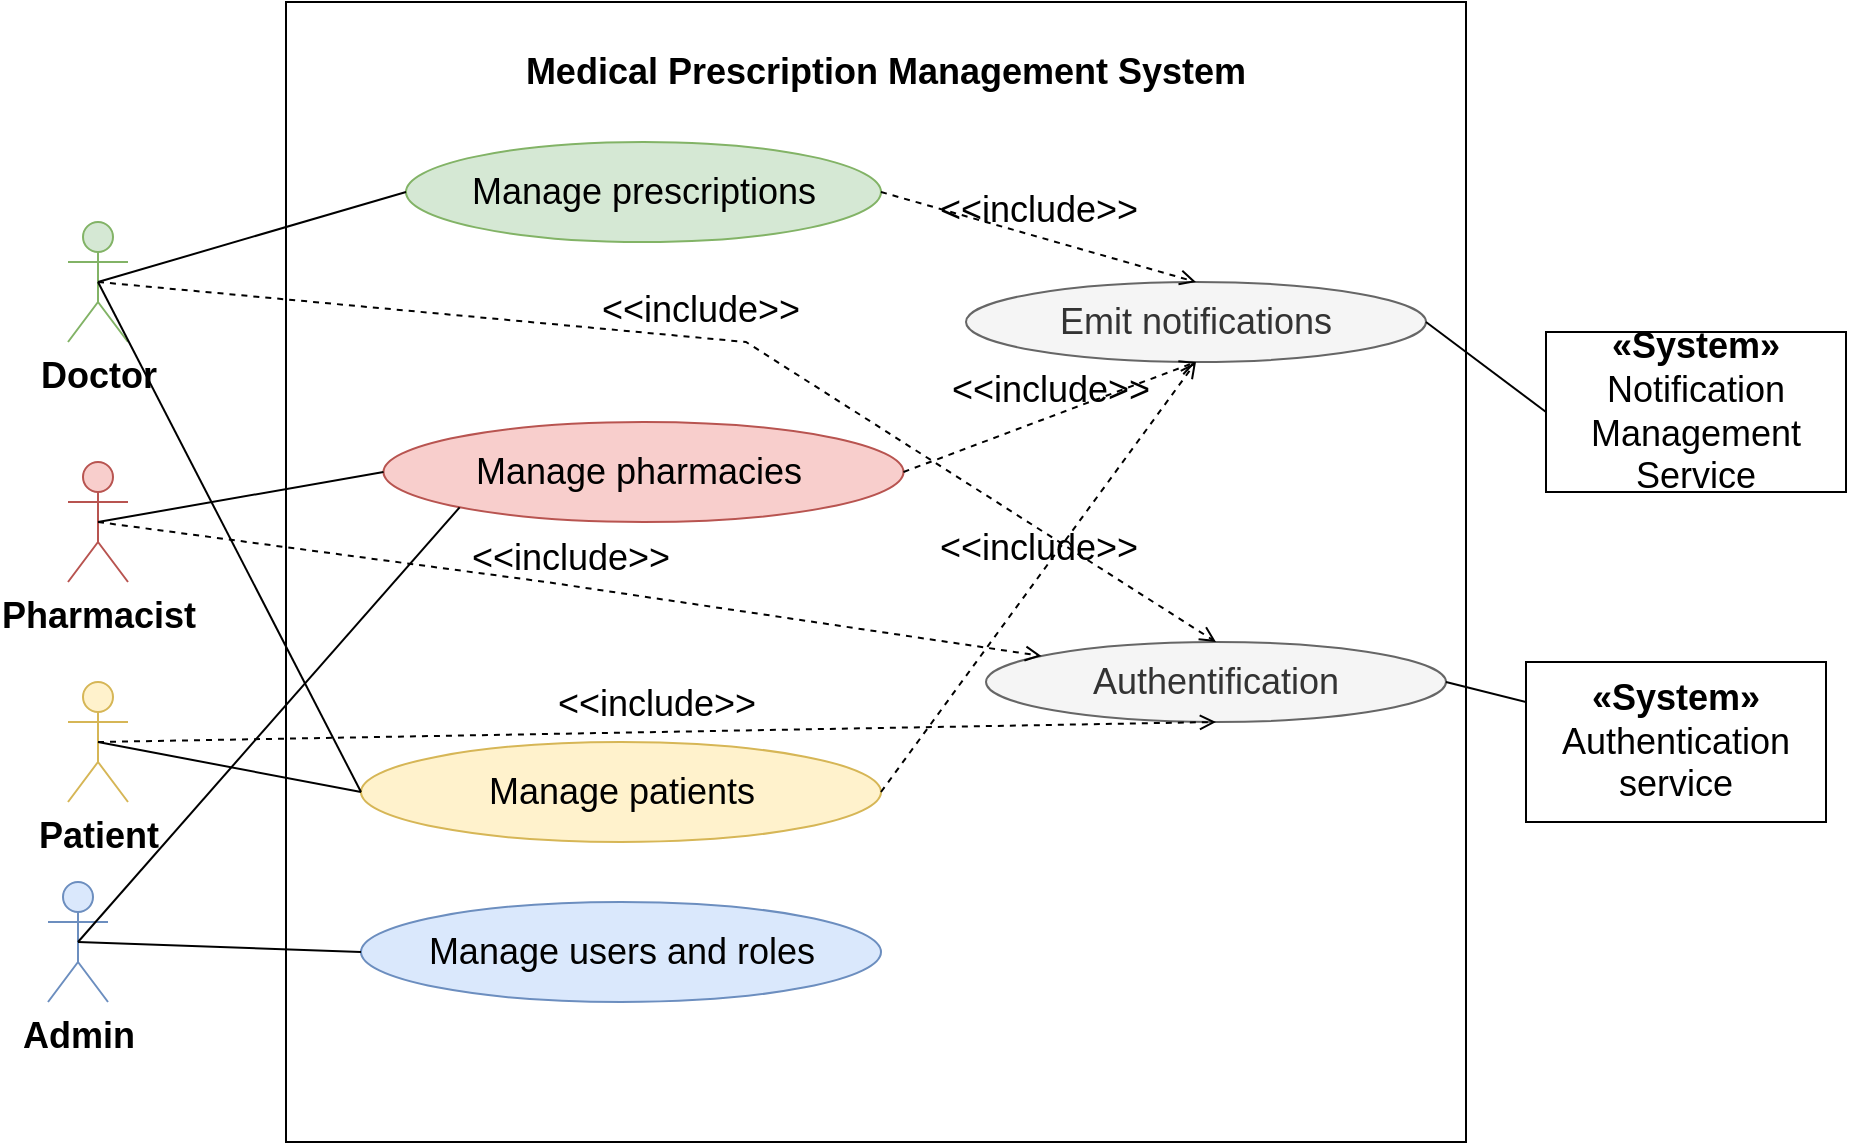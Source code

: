 <mxfile version="28.1.0">
  <diagram name="Page-1" id="u_Z78-zBwKize9A98fTc">
    <mxGraphModel dx="1680" dy="703" grid="1" gridSize="10" guides="1" tooltips="1" connect="1" arrows="1" fold="1" page="1" pageScale="1" pageWidth="4681" pageHeight="3300" math="0" shadow="0">
      <root>
        <mxCell id="0" />
        <mxCell id="1" parent="0" />
        <mxCell id="8F5OMPCy04fyyseZWVCi-2" value="" style="html=1;whiteSpace=wrap;fontSize=18;" parent="1" vertex="1">
          <mxGeometry x="410" y="10" width="590" height="570" as="geometry" />
        </mxCell>
        <mxCell id="8F5OMPCy04fyyseZWVCi-3" value="&lt;span style=&quot;text-align: left;&quot;&gt;&lt;font&gt;&lt;span&gt;Medical Prescription Management System&lt;/span&gt;&lt;/font&gt;&lt;/span&gt;" style="text;html=1;align=center;verticalAlign=middle;whiteSpace=wrap;rounded=0;fontSize=18;fontStyle=1" parent="1" vertex="1">
          <mxGeometry x="490" y="30" width="440" height="30" as="geometry" />
        </mxCell>
        <mxCell id="8F5OMPCy04fyyseZWVCi-4" value="&lt;span style=&quot;text-align: left; text-wrap-mode: wrap;&quot;&gt;Doctor&lt;/span&gt;" style="shape=umlActor;verticalLabelPosition=bottom;verticalAlign=top;html=1;outlineConnect=0;fillColor=#d5e8d4;strokeColor=#82b366;fontSize=18;fontStyle=1" parent="1" vertex="1">
          <mxGeometry x="301" y="120" width="30" height="60" as="geometry" />
        </mxCell>
        <mxCell id="8F5OMPCy04fyyseZWVCi-5" value="&lt;span style=&quot;text-align: left; text-wrap-mode: wrap;&quot;&gt;&lt;b&gt;Pharmacist&lt;/b&gt;&lt;/span&gt;" style="shape=umlActor;verticalLabelPosition=bottom;verticalAlign=top;html=1;outlineConnect=0;fillColor=#f8cecc;strokeColor=#b85450;fontSize=18;" parent="1" vertex="1">
          <mxGeometry x="301" y="240" width="30" height="60" as="geometry" />
        </mxCell>
        <mxCell id="8F5OMPCy04fyyseZWVCi-6" value="&lt;b&gt;Patient&lt;/b&gt;" style="shape=umlActor;verticalLabelPosition=bottom;verticalAlign=top;html=1;outlineConnect=0;fillColor=#fff2cc;strokeColor=#d6b656;fontSize=18;" parent="1" vertex="1">
          <mxGeometry x="301" y="350" width="30" height="60" as="geometry" />
        </mxCell>
        <mxCell id="8F5OMPCy04fyyseZWVCi-10" value="&lt;b&gt;«System»&lt;br&gt;&lt;/b&gt;&lt;span style=&quot;text-align: left;&quot;&gt;Notification Management Service&lt;/span&gt;" style="html=1;whiteSpace=wrap;fontSize=18;" parent="1" vertex="1">
          <mxGeometry x="1040" y="175" width="150" height="80" as="geometry" />
        </mxCell>
        <mxCell id="8F5OMPCy04fyyseZWVCi-11" value="&lt;span style=&quot;text-align: left;&quot;&gt;Manage prescriptions&lt;/span&gt;" style="ellipse;whiteSpace=wrap;html=1;align=center;fillColor=#d5e8d4;strokeColor=#82b366;fontSize=18;" parent="1" vertex="1">
          <mxGeometry x="470" y="80" width="237.5" height="50" as="geometry" />
        </mxCell>
        <mxCell id="8F5OMPCy04fyyseZWVCi-12" value="&lt;span style=&quot;text-align: left;&quot;&gt;Manage pharmacies&amp;nbsp;&lt;/span&gt;" style="ellipse;whiteSpace=wrap;html=1;align=center;fillColor=#f8cecc;strokeColor=#b85450;fontSize=18;" parent="1" vertex="1">
          <mxGeometry x="458.75" y="220" width="260" height="50" as="geometry" />
        </mxCell>
        <mxCell id="8F5OMPCy04fyyseZWVCi-13" value="&lt;span style=&quot;text-align: left;&quot;&gt;Manage users and roles&lt;/span&gt;" style="ellipse;whiteSpace=wrap;html=1;align=center;fillColor=#dae8fc;strokeColor=#6c8ebf;fontSize=18;" parent="1" vertex="1">
          <mxGeometry x="447.5" y="460" width="260" height="50" as="geometry" />
        </mxCell>
        <mxCell id="8F5OMPCy04fyyseZWVCi-15" value="&lt;span style=&quot;text-align: left;&quot;&gt;Manage patients&lt;/span&gt;" style="ellipse;whiteSpace=wrap;html=1;align=center;fillColor=#fff2cc;strokeColor=#d6b656;fontSize=18;" parent="1" vertex="1">
          <mxGeometry x="447.5" y="380" width="260" height="50" as="geometry" />
        </mxCell>
        <mxCell id="8F5OMPCy04fyyseZWVCi-16" value="&lt;span&gt;Authentification&lt;/span&gt;" style="ellipse;whiteSpace=wrap;html=1;align=center;fillColor=#f5f5f5;fontColor=#333333;strokeColor=#666666;fontSize=18;" parent="1" vertex="1">
          <mxGeometry x="760" y="330" width="230" height="40" as="geometry" />
        </mxCell>
        <mxCell id="8F5OMPCy04fyyseZWVCi-22" value="&lt;b&gt;Admin&lt;/b&gt;" style="shape=umlActor;verticalLabelPosition=bottom;verticalAlign=top;html=1;outlineConnect=0;fillColor=#dae8fc;strokeColor=#6c8ebf;fontSize=18;" parent="1" vertex="1">
          <mxGeometry x="291" y="450" width="30" height="60" as="geometry" />
        </mxCell>
        <mxCell id="8F5OMPCy04fyyseZWVCi-48" value="" style="endArrow=none;html=1;rounded=0;exitX=0.5;exitY=0.5;exitDx=0;exitDy=0;exitPerimeter=0;fontSize=18;entryX=0;entryY=0.5;entryDx=0;entryDy=0;" parent="1" source="8F5OMPCy04fyyseZWVCi-4" target="8F5OMPCy04fyyseZWVCi-11" edge="1">
          <mxGeometry width="50" height="50" relative="1" as="geometry">
            <mxPoint x="570" y="420" as="sourcePoint" />
            <mxPoint x="620" y="370" as="targetPoint" />
          </mxGeometry>
        </mxCell>
        <mxCell id="8F5OMPCy04fyyseZWVCi-51" value="" style="endArrow=none;html=1;rounded=0;fontSize=18;entryX=0;entryY=0.5;entryDx=0;entryDy=0;exitX=0.5;exitY=0.5;exitDx=0;exitDy=0;exitPerimeter=0;" parent="1" source="8F5OMPCy04fyyseZWVCi-5" target="8F5OMPCy04fyyseZWVCi-12" edge="1">
          <mxGeometry width="50" height="50" relative="1" as="geometry">
            <mxPoint x="270" y="320" as="sourcePoint" />
            <mxPoint x="320" y="270" as="targetPoint" />
          </mxGeometry>
        </mxCell>
        <mxCell id="8F5OMPCy04fyyseZWVCi-52" value="" style="endArrow=none;html=1;rounded=0;entryX=0;entryY=0.5;entryDx=0;entryDy=0;fontSize=18;exitX=0.5;exitY=0.5;exitDx=0;exitDy=0;exitPerimeter=0;" parent="1" source="8F5OMPCy04fyyseZWVCi-22" target="8F5OMPCy04fyyseZWVCi-13" edge="1">
          <mxGeometry width="50" height="50" relative="1" as="geometry">
            <mxPoint x="570" y="420" as="sourcePoint" />
            <mxPoint x="620" y="370" as="targetPoint" />
          </mxGeometry>
        </mxCell>
        <mxCell id="8F5OMPCy04fyyseZWVCi-54" value="" style="endArrow=none;html=1;rounded=0;exitX=0.5;exitY=0.5;exitDx=0;exitDy=0;exitPerimeter=0;entryX=0;entryY=0.5;entryDx=0;entryDy=0;fontSize=18;" parent="1" source="8F5OMPCy04fyyseZWVCi-6" target="8F5OMPCy04fyyseZWVCi-15" edge="1">
          <mxGeometry width="50" height="50" relative="1" as="geometry">
            <mxPoint x="290" y="520" as="sourcePoint" />
            <mxPoint x="340" y="470" as="targetPoint" />
          </mxGeometry>
        </mxCell>
        <mxCell id="8F5OMPCy04fyyseZWVCi-55" value="" style="endArrow=none;html=1;rounded=0;entryX=0;entryY=0.5;entryDx=0;entryDy=0;exitX=0.5;exitY=0.5;exitDx=0;exitDy=0;exitPerimeter=0;fontSize=18;" parent="1" source="8F5OMPCy04fyyseZWVCi-4" target="8F5OMPCy04fyyseZWVCi-15" edge="1">
          <mxGeometry width="50" height="50" relative="1" as="geometry">
            <mxPoint x="570" y="420" as="sourcePoint" />
            <mxPoint x="620" y="370" as="targetPoint" />
          </mxGeometry>
        </mxCell>
        <mxCell id="8F5OMPCy04fyyseZWVCi-56" value="&amp;lt;&amp;lt;include&amp;gt;&amp;gt;" style="edgeStyle=none;html=1;endArrow=open;verticalAlign=bottom;dashed=1;labelBackgroundColor=none;rounded=0;exitX=0.5;exitY=0.5;exitDx=0;exitDy=0;entryX=0.5;entryY=0;entryDx=0;entryDy=0;fontSize=18;exitPerimeter=0;" parent="1" source="8F5OMPCy04fyyseZWVCi-4" target="8F5OMPCy04fyyseZWVCi-16" edge="1">
          <mxGeometry width="160" relative="1" as="geometry">
            <mxPoint x="510" y="330" as="sourcePoint" />
            <mxPoint x="670" y="330" as="targetPoint" />
            <Array as="points">
              <mxPoint x="640" y="180" />
            </Array>
          </mxGeometry>
        </mxCell>
        <mxCell id="8F5OMPCy04fyyseZWVCi-57" value="&amp;lt;&amp;lt;include&amp;gt;&amp;gt;" style="edgeStyle=none;html=1;endArrow=open;verticalAlign=bottom;dashed=1;labelBackgroundColor=none;rounded=0;exitX=0.5;exitY=0.5;exitDx=0;exitDy=0;fontSize=18;exitPerimeter=0;" parent="1" source="8F5OMPCy04fyyseZWVCi-5" target="8F5OMPCy04fyyseZWVCi-16" edge="1">
          <mxGeometry width="160" relative="1" as="geometry">
            <mxPoint x="510" y="380" as="sourcePoint" />
            <mxPoint x="670" y="380" as="targetPoint" />
            <Array as="points">
              <mxPoint x="540" y="300" />
            </Array>
          </mxGeometry>
        </mxCell>
        <mxCell id="8F5OMPCy04fyyseZWVCi-60" value="&amp;lt;&amp;lt;include&amp;gt;&amp;gt;" style="edgeStyle=none;html=1;endArrow=open;verticalAlign=bottom;dashed=1;labelBackgroundColor=none;rounded=0;exitX=0.5;exitY=0.5;exitDx=0;exitDy=0;entryX=0.5;entryY=1;entryDx=0;entryDy=0;fontSize=18;exitPerimeter=0;" parent="1" source="8F5OMPCy04fyyseZWVCi-6" target="8F5OMPCy04fyyseZWVCi-16" edge="1">
          <mxGeometry width="160" relative="1" as="geometry">
            <mxPoint x="510" y="380" as="sourcePoint" />
            <mxPoint x="670" y="380" as="targetPoint" />
          </mxGeometry>
        </mxCell>
        <mxCell id="dcAXjQyT_biFJBgPD5Zw-1" value="&lt;span&gt;Emit notifications&lt;/span&gt;" style="ellipse;whiteSpace=wrap;html=1;align=center;fillColor=#f5f5f5;fontColor=#333333;strokeColor=#666666;fontSize=18;" vertex="1" parent="1">
          <mxGeometry x="750" y="150" width="230" height="40" as="geometry" />
        </mxCell>
        <mxCell id="dcAXjQyT_biFJBgPD5Zw-2" value="" style="endArrow=none;html=1;rounded=0;fontSize=18;entryX=0;entryY=0.5;entryDx=0;entryDy=0;exitX=1;exitY=0.5;exitDx=0;exitDy=0;" edge="1" parent="1" source="dcAXjQyT_biFJBgPD5Zw-1" target="8F5OMPCy04fyyseZWVCi-10">
          <mxGeometry width="50" height="50" relative="1" as="geometry">
            <mxPoint x="390" y="273" as="sourcePoint" />
            <mxPoint x="550" y="250" as="targetPoint" />
          </mxGeometry>
        </mxCell>
        <mxCell id="dcAXjQyT_biFJBgPD5Zw-3" value="&lt;b&gt;«System»&lt;br&gt;&lt;/b&gt;&lt;span style=&quot;text-align: left;&quot;&gt;Authentication service&lt;/span&gt;" style="html=1;whiteSpace=wrap;fontSize=18;" vertex="1" parent="1">
          <mxGeometry x="1030" y="340" width="150" height="80" as="geometry" />
        </mxCell>
        <mxCell id="dcAXjQyT_biFJBgPD5Zw-5" value="" style="endArrow=none;html=1;rounded=0;fontSize=18;entryX=0;entryY=0.25;entryDx=0;entryDy=0;exitX=1;exitY=0.5;exitDx=0;exitDy=0;" edge="1" parent="1" source="8F5OMPCy04fyyseZWVCi-16" target="dcAXjQyT_biFJBgPD5Zw-3">
          <mxGeometry width="50" height="50" relative="1" as="geometry">
            <mxPoint x="1030" y="200" as="sourcePoint" />
            <mxPoint x="1080" y="245" as="targetPoint" />
          </mxGeometry>
        </mxCell>
        <mxCell id="dcAXjQyT_biFJBgPD5Zw-7" value="" style="endArrow=none;html=1;rounded=0;fontSize=18;entryX=0;entryY=1;entryDx=0;entryDy=0;exitX=0.5;exitY=0.5;exitDx=0;exitDy=0;exitPerimeter=0;" edge="1" parent="1" source="8F5OMPCy04fyyseZWVCi-22" target="8F5OMPCy04fyyseZWVCi-12">
          <mxGeometry width="50" height="50" relative="1" as="geometry">
            <mxPoint x="420" y="275" as="sourcePoint" />
            <mxPoint x="563" y="250" as="targetPoint" />
          </mxGeometry>
        </mxCell>
        <mxCell id="dcAXjQyT_biFJBgPD5Zw-8" value="&amp;lt;&amp;lt;include&amp;gt;&amp;gt;" style="edgeStyle=none;html=1;endArrow=open;verticalAlign=bottom;dashed=1;labelBackgroundColor=none;rounded=0;exitX=1;exitY=0.5;exitDx=0;exitDy=0;entryX=0.5;entryY=0;entryDx=0;entryDy=0;fontSize=18;" edge="1" parent="1" source="8F5OMPCy04fyyseZWVCi-11" target="dcAXjQyT_biFJBgPD5Zw-1">
          <mxGeometry width="160" relative="1" as="geometry">
            <mxPoint x="690" y="390" as="sourcePoint" />
            <mxPoint x="1229" y="330" as="targetPoint" />
          </mxGeometry>
        </mxCell>
        <mxCell id="dcAXjQyT_biFJBgPD5Zw-9" value="&amp;lt;&amp;lt;include&amp;gt;&amp;gt;" style="edgeStyle=none;html=1;endArrow=open;verticalAlign=bottom;dashed=1;labelBackgroundColor=none;rounded=0;exitX=1;exitY=0.5;exitDx=0;exitDy=0;entryX=0.5;entryY=1;entryDx=0;entryDy=0;fontSize=18;" edge="1" parent="1" source="8F5OMPCy04fyyseZWVCi-12" target="dcAXjQyT_biFJBgPD5Zw-1">
          <mxGeometry width="160" relative="1" as="geometry">
            <mxPoint x="630" y="290" as="sourcePoint" />
            <mxPoint x="1169" y="230" as="targetPoint" />
          </mxGeometry>
        </mxCell>
        <mxCell id="dcAXjQyT_biFJBgPD5Zw-10" value="&amp;lt;&amp;lt;include&amp;gt;&amp;gt;" style="edgeStyle=none;html=1;endArrow=open;verticalAlign=bottom;dashed=1;labelBackgroundColor=none;rounded=0;exitX=1;exitY=0.5;exitDx=0;exitDy=0;entryX=0.5;entryY=1;entryDx=0;entryDy=0;fontSize=18;" edge="1" parent="1" source="8F5OMPCy04fyyseZWVCi-15" target="dcAXjQyT_biFJBgPD5Zw-1">
          <mxGeometry width="160" relative="1" as="geometry">
            <mxPoint x="650" y="450" as="sourcePoint" />
            <mxPoint x="1189" y="390" as="targetPoint" />
          </mxGeometry>
        </mxCell>
      </root>
    </mxGraphModel>
  </diagram>
</mxfile>
